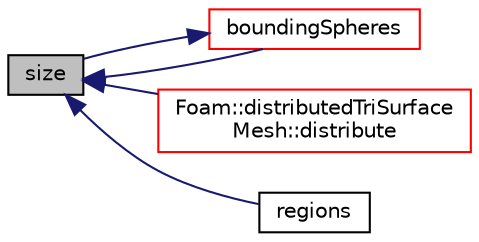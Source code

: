 digraph "size"
{
  bgcolor="transparent";
  edge [fontname="Helvetica",fontsize="10",labelfontname="Helvetica",labelfontsize="10"];
  node [fontname="Helvetica",fontsize="10",shape=record];
  rankdir="LR";
  Node882 [label="size",height=0.2,width=0.4,color="black", fillcolor="grey75", style="filled", fontcolor="black"];
  Node882 -> Node883 [dir="back",color="midnightblue",fontsize="10",style="solid",fontname="Helvetica"];
  Node883 [label="boundingSpheres",height=0.2,width=0.4,color="red",URL="$a26393.html#a4f9baf018af105a4cd6d9c008d4d04ec",tooltip="Get bounding spheres (centre and radius squared). Any point. "];
  Node883 -> Node882 [dir="back",color="midnightblue",fontsize="10",style="solid",fontname="Helvetica"];
  Node882 -> Node885 [dir="back",color="midnightblue",fontsize="10",style="solid",fontname="Helvetica"];
  Node885 [label="Foam::distributedTriSurface\lMesh::distribute",height=0.2,width=0.4,color="red",URL="$a29993.html#a30b981a389a43e4853d4dec45e4e5edb",tooltip="Set bounds of surface. Bounds currently set as list of. "];
  Node882 -> Node895 [dir="back",color="midnightblue",fontsize="10",style="solid",fontname="Helvetica"];
  Node895 [label="regions",height=0.2,width=0.4,color="black",URL="$a26393.html#ab9fb56ec22f93cbc341f0b051e83f872",tooltip="Names of regions. "];
}
